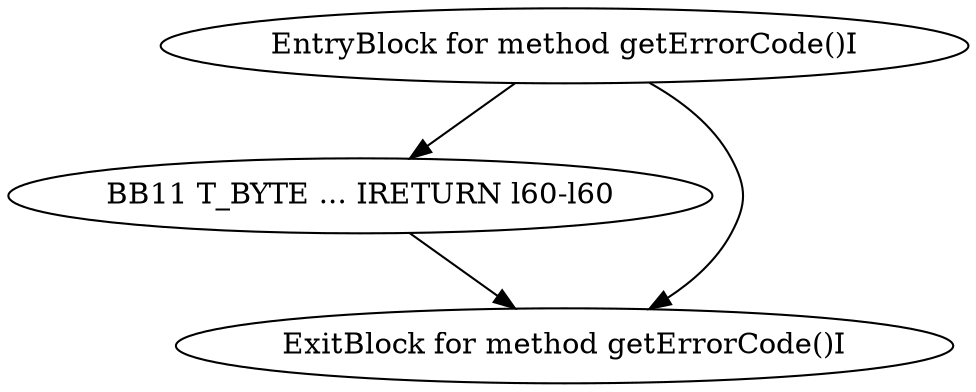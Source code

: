 digraph G {
  1 [ label="BB11 T_BYTE ... IRETURN l60-l60" ];
  2 [ label="EntryBlock for method getErrorCode()I" ];
  3 [ label="ExitBlock for method getErrorCode()I" ];
  2 -> 3 [ label="" ];
  2 -> 1 [ label="" ];
  1 -> 3 [ label="" ];
}
